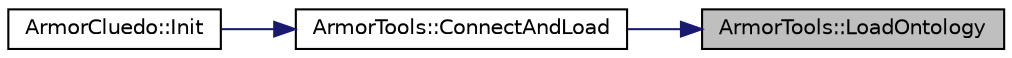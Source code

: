 digraph "ArmorTools::LoadOntology"
{
 // LATEX_PDF_SIZE
  edge [fontname="Helvetica",fontsize="10",labelfontname="Helvetica",labelfontsize="10"];
  node [fontname="Helvetica",fontsize="10",shape=record];
  rankdir="RL";
  Node1 [label="ArmorTools::LoadOntology",height=0.2,width=0.4,color="black", fillcolor="grey75", style="filled", fontcolor="black",tooltip="load the ontology from file."];
  Node1 -> Node2 [dir="back",color="midnightblue",fontsize="10",style="solid",fontname="Helvetica"];
  Node2 [label="ArmorTools::ConnectAndLoad",height=0.2,width=0.4,color="black", fillcolor="white", style="filled",URL="$a00177_ad98c8e33df5d1ef3e4c69051ac0dd7ab.html#ad98c8e33df5d1ef3e4c69051ac0dd7ab",tooltip="connect to the server and load the ontology from file."];
  Node2 -> Node3 [dir="back",color="midnightblue",fontsize="10",style="solid",fontname="Helvetica"];
  Node3 [label="ArmorCluedo::Init",height=0.2,width=0.4,color="black", fillcolor="white", style="filled",URL="$a00173_a66ce2d9f5c665ab14761233b32ab1ec6.html#a66ce2d9f5c665ab14761233b32ab1ec6",tooltip="initizalize the interface"];
}
